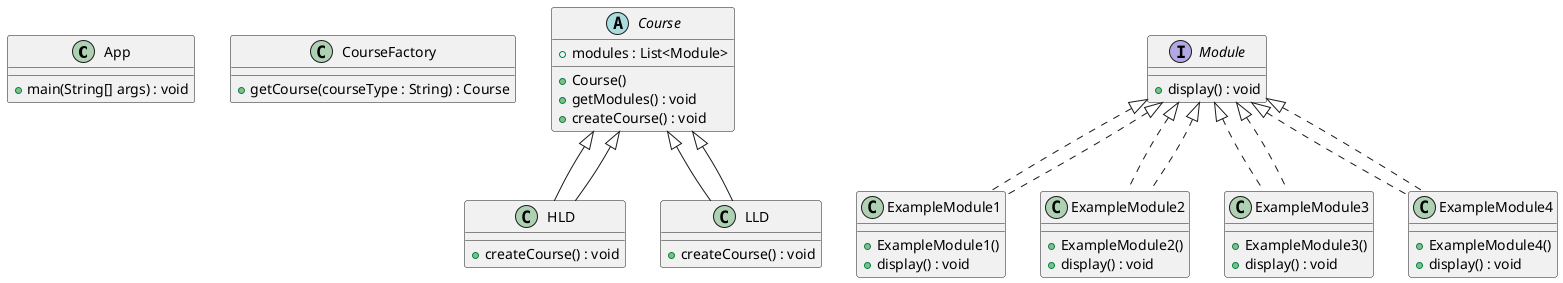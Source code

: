 @startuml
class App {
    + main(String[] args) : void
}

class CourseFactory {
    + getCourse(courseType : String) : Course
}

abstract class Course {
    + modules : List<Module>
    + Course()
    + getModules() : void
    + createCourse() : void
}

class HLD extends Course {
    + createCourse() : void
}

class LLD extends Course {
    + createCourse() : void
}

interface Module {
    + display() : void
}

class ExampleModule1 implements Module {
    + ExampleModule1()
    + display() : void
}

class ExampleModule2 implements Module {
    + ExampleModule2()
    + display() : void
}

class ExampleModule3 implements Module {
    + ExampleModule3()
    + display() : void
}

class ExampleModule4 implements Module {
    + ExampleModule4()
    + display() : void
}

Course <|-- HLD
Course <|-- LLD
Module <|.. ExampleModule1
Module <|.. ExampleModule2
Module <|.. ExampleModule3
Module <|.. ExampleModule4

@enduml
